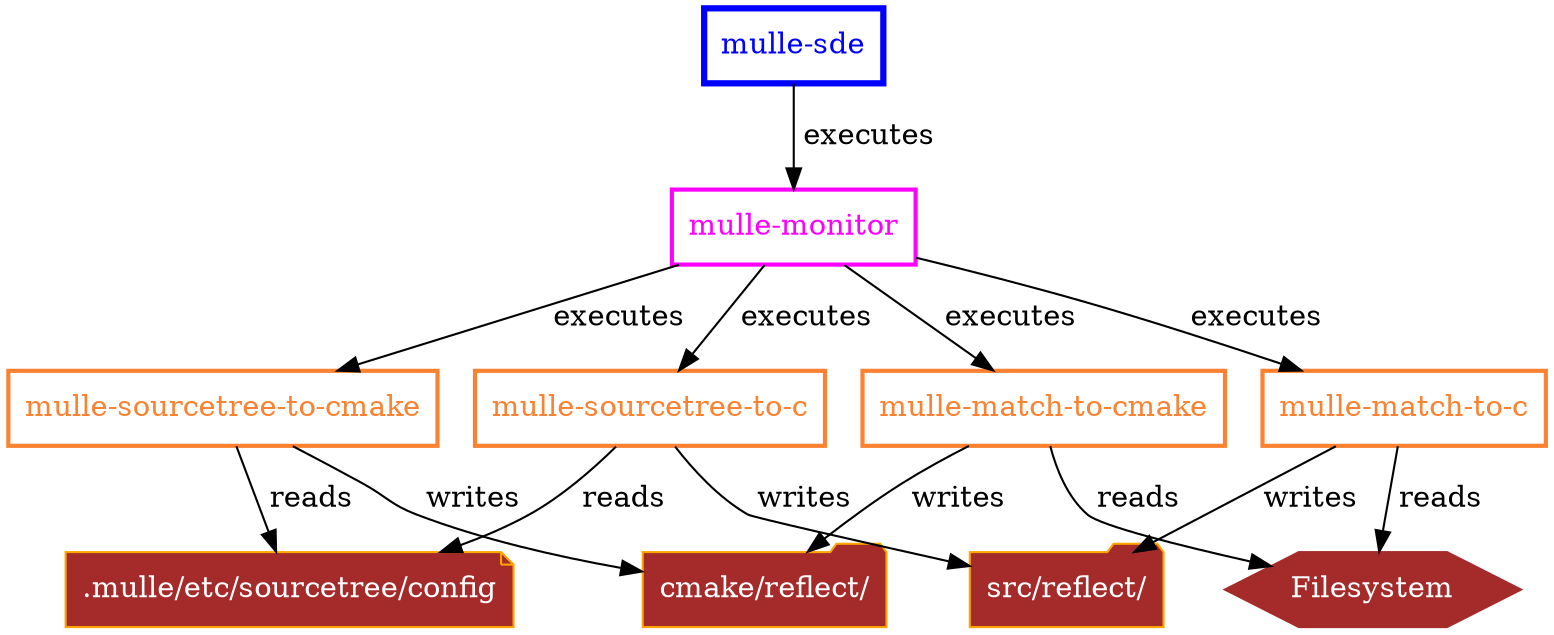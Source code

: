 digraph y {
   node [ shape=box];


   "mulle-sde" -> "mulle-monitor" [ label=" executes" ]

   "mulle-monitor" -> "mulle-sourcetree-to-cmake"  [ label=" executes" ]
   "mulle-monitor" -> "mulle-sourcetree-to-c"      [ label=" executes" ]
   "mulle-monitor" -> "mulle-match-to-cmake"  [ label=" executes" ]
   "mulle-monitor" -> "mulle-match-to-c"      [ label=" executes" ]

   "mulle-sourcetree-to-cmake" -> ".mulle/etc/sourcetree/config" [ label=" reads" ]
   "mulle-sourcetree-to-cmake" -> "cmake/reflect/"      [ label=" writes" ]
   "mulle-sourcetree-to-c" -> ".mulle/etc/sourcetree/config" [ label=" reads" ]
   "mulle-sourcetree-to-c" -> "src/reflect/"            [ label=" writes" ]

   "mulle-match-to-cmake" -> "Filesystem"               [ label=" reads" ]
   "mulle-match-to-cmake" -> "cmake/reflect/"           [ label=" writes" ]
   "mulle-match-to-c"     -> "Filesystem"               [ label=" reads" ]
   "mulle-match-to-c"     -> "src/reflect/"             [ label=" writes" ]

   "mulle-sde"                   [ penwidth=3, color="blue", fontcolor="blue" ]
   "mulle-monitor"               [ penwidth=2, color="magenta", fontcolor="magenta" ]
   "mulle-sourcetree-to-cmake"   [ penwidth=2, color="#fa8231", fontcolor="#fa8231" ]
   "mulle-sourcetree-to-c"       [ penwidth=2, color="#fa8231", fontcolor="#fa8231" ]
   "mulle-match-to-cmake"        [ penwidth=2, color="#fa8231", fontcolor="#fa8231" ]
   "mulle-match-to-c"            [ penwidth=2, color="#fa8231", fontcolor="#fa8231" ]

   ".mulle/etc/sourcetree/config"  [ shape="note", style="filled", fontcolor="white", color="orange", fillcolor="brown" ]

   "Filesystem"                    [ shape="hexagon", style="filled", fontcolor="white", color="brown", fillcolor="brown" ]
   "cmake/reflect/"                [ shape="folder" , style="filled", fontcolor="white", color="orange", fillcolor="brown"]
   "src/reflect/"                  [ shape="folder" , style="filled", fontcolor="white", color="orange", fillcolor="brown"]
}
